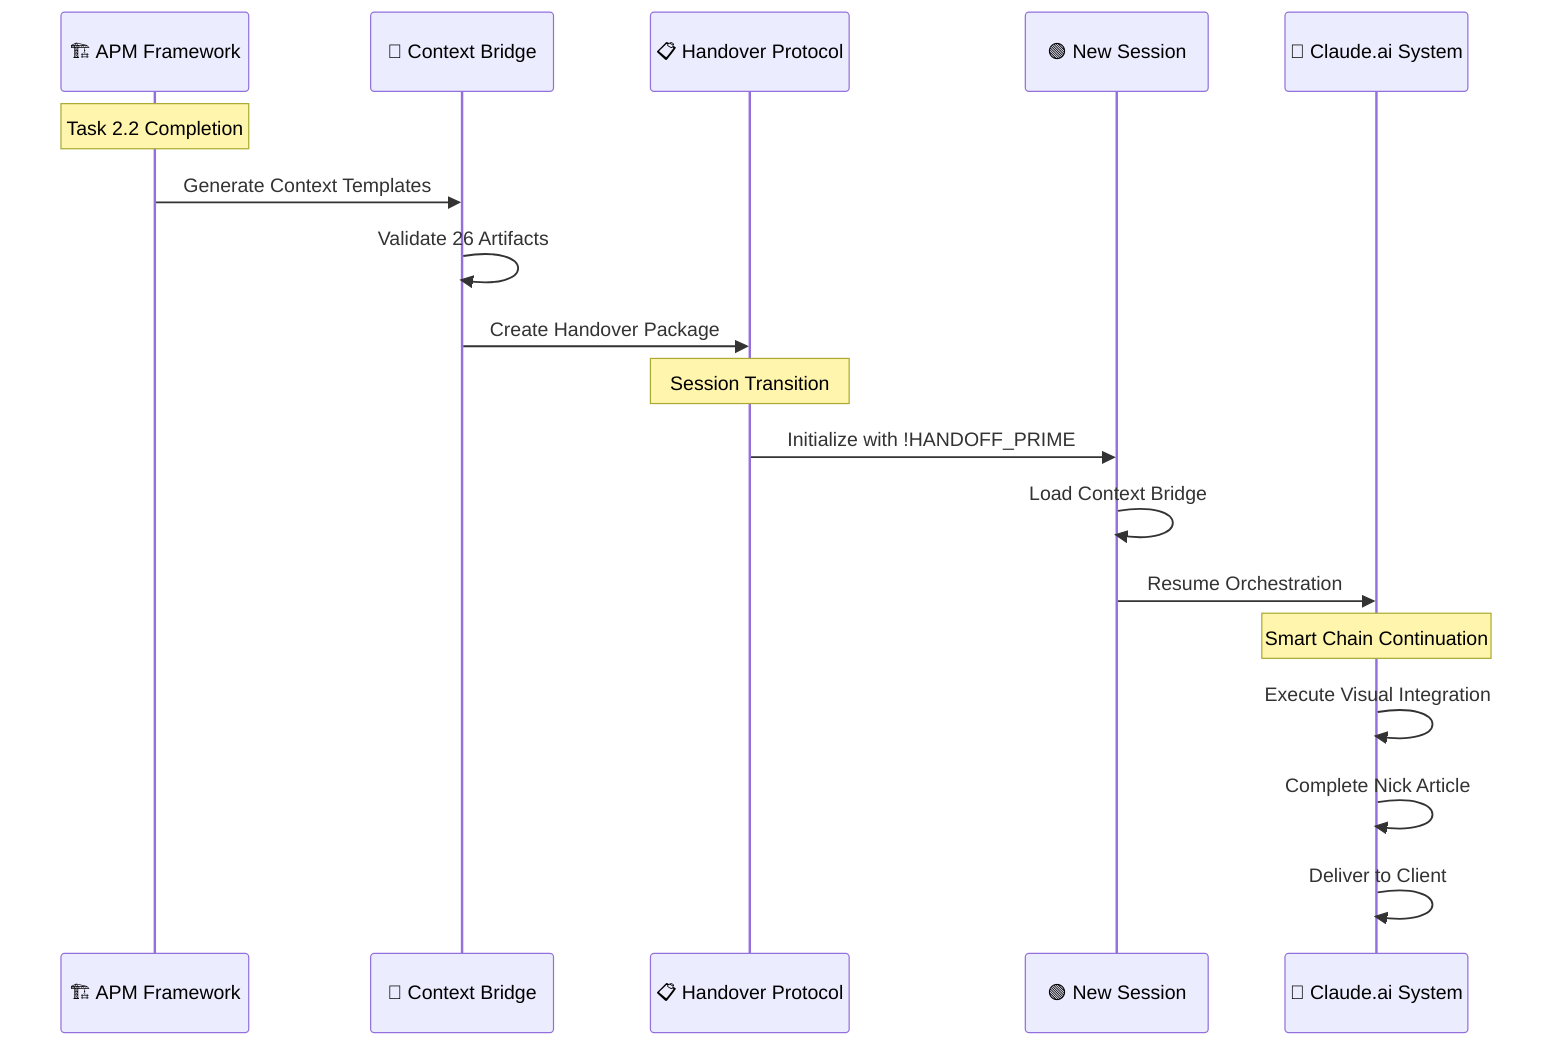 sequenceDiagram
    participant APM as 🏗️ APM Framework
    participant CB as 🌉 Context Bridge
    participant HP as 📋 Handover Protocol
    participant NS as 🟢 New Session
    participant CA as 🤖 Claude.ai System

    Note over APM: Task 2.2 Completion
    APM->>CB: Generate Context Templates
    CB->>CB: Validate 26 Artifacts
    CB->>HP: Create Handover Package

    Note over HP: Session Transition
    HP->>NS: Initialize with !HANDOFF_PRIME
    NS->>NS: Load Context Bridge
    NS->>CA: Resume Orchestration

    Note over CA: Smart Chain Continuation
    CA->>CA: Execute Visual Integration
    CA->>CA: Complete Nick Article
    CA->>CA: Deliver to Client